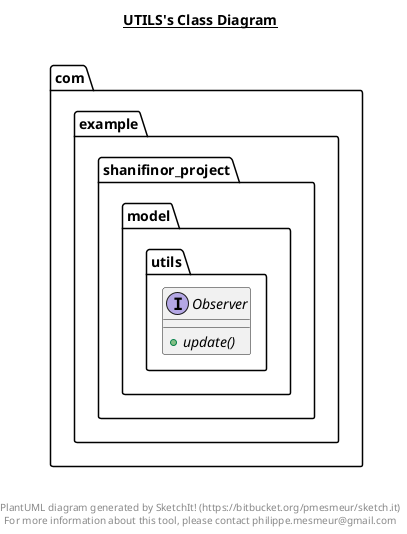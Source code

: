 @startuml

title __UTILS's Class Diagram__\n

  namespace com.example.shanifinor_project {
    namespace model.utils {
      interface com.example.shanifinor_project.model.utils.Observer {
          {abstract} + update()
      }
    }
  }
  



right footer


PlantUML diagram generated by SketchIt! (https://bitbucket.org/pmesmeur/sketch.it)
For more information about this tool, please contact philippe.mesmeur@gmail.com
endfooter

@enduml
